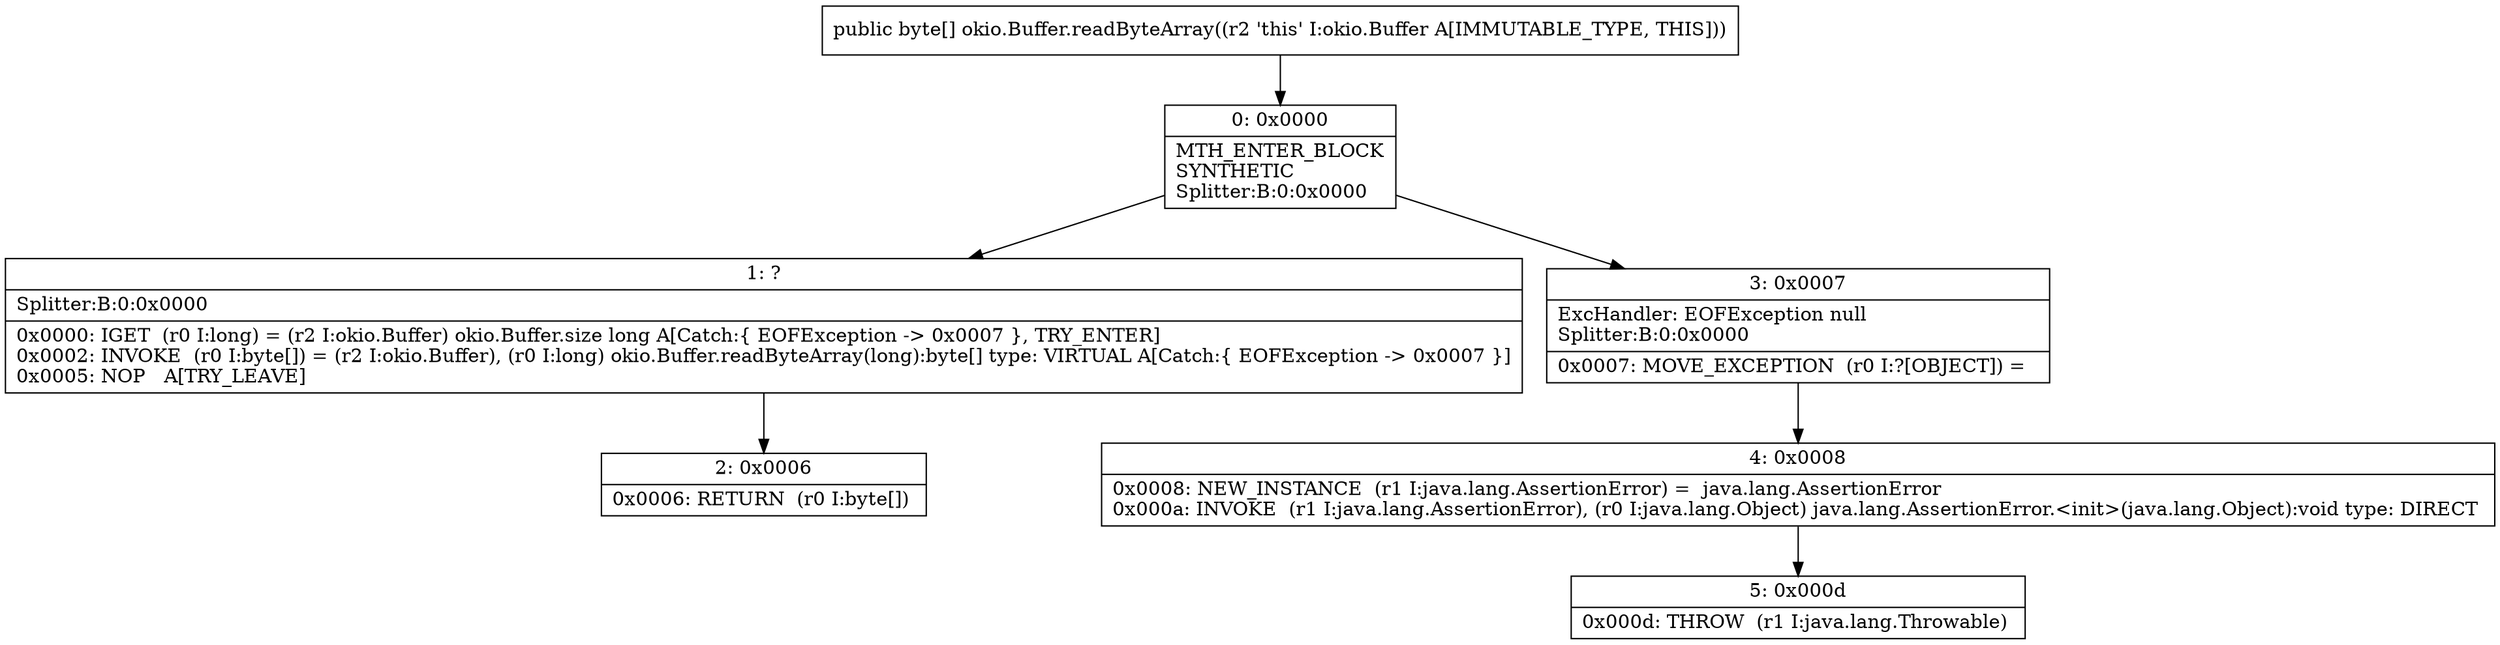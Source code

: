 digraph "CFG forokio.Buffer.readByteArray()[B" {
Node_0 [shape=record,label="{0\:\ 0x0000|MTH_ENTER_BLOCK\lSYNTHETIC\lSplitter:B:0:0x0000\l}"];
Node_1 [shape=record,label="{1\:\ ?|Splitter:B:0:0x0000\l|0x0000: IGET  (r0 I:long) = (r2 I:okio.Buffer) okio.Buffer.size long A[Catch:\{ EOFException \-\> 0x0007 \}, TRY_ENTER]\l0x0002: INVOKE  (r0 I:byte[]) = (r2 I:okio.Buffer), (r0 I:long) okio.Buffer.readByteArray(long):byte[] type: VIRTUAL A[Catch:\{ EOFException \-\> 0x0007 \}]\l0x0005: NOP   A[TRY_LEAVE]\l}"];
Node_2 [shape=record,label="{2\:\ 0x0006|0x0006: RETURN  (r0 I:byte[]) \l}"];
Node_3 [shape=record,label="{3\:\ 0x0007|ExcHandler: EOFException null\lSplitter:B:0:0x0000\l|0x0007: MOVE_EXCEPTION  (r0 I:?[OBJECT]) =  \l}"];
Node_4 [shape=record,label="{4\:\ 0x0008|0x0008: NEW_INSTANCE  (r1 I:java.lang.AssertionError) =  java.lang.AssertionError \l0x000a: INVOKE  (r1 I:java.lang.AssertionError), (r0 I:java.lang.Object) java.lang.AssertionError.\<init\>(java.lang.Object):void type: DIRECT \l}"];
Node_5 [shape=record,label="{5\:\ 0x000d|0x000d: THROW  (r1 I:java.lang.Throwable) \l}"];
MethodNode[shape=record,label="{public byte[] okio.Buffer.readByteArray((r2 'this' I:okio.Buffer A[IMMUTABLE_TYPE, THIS])) }"];
MethodNode -> Node_0;
Node_0 -> Node_1;
Node_0 -> Node_3;
Node_1 -> Node_2;
Node_3 -> Node_4;
Node_4 -> Node_5;
}

